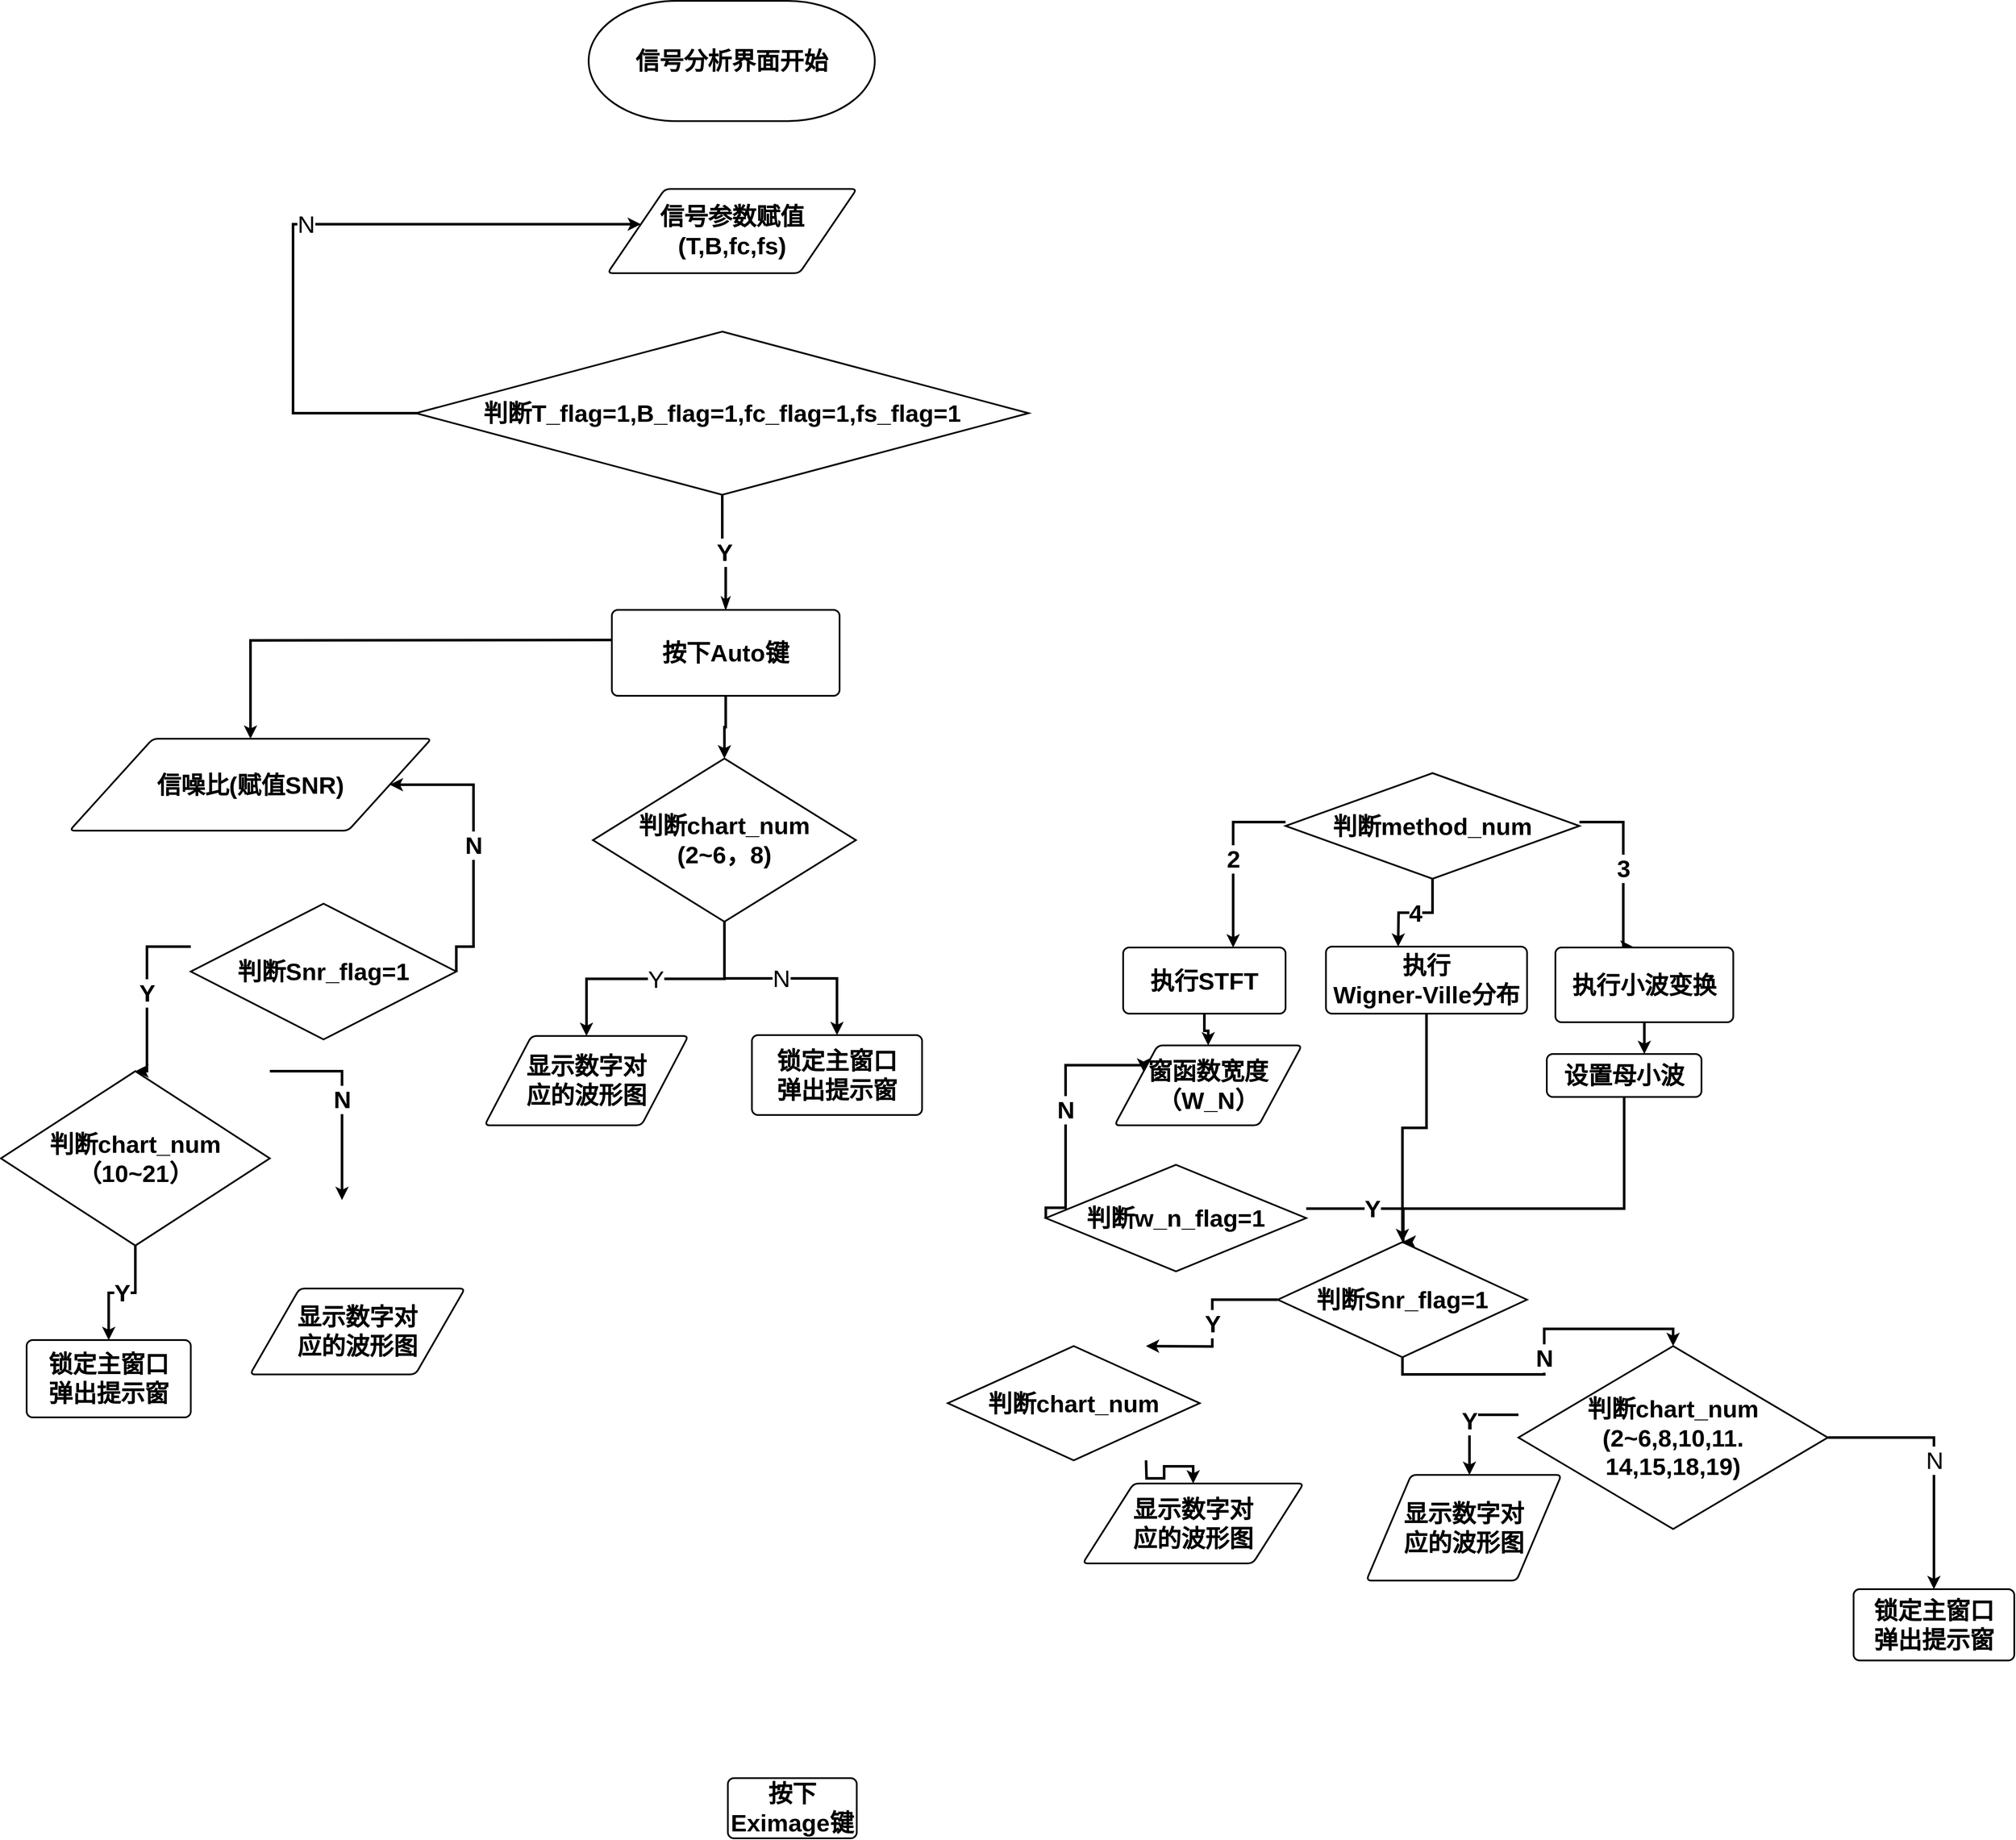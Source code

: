 <mxfile version="18.0.4" type="github">
  <diagram id="iDR_Ga6na6gWAw6zO_-4" name="Page-1">
    <mxGraphModel dx="3422" dy="2517" grid="1" gridSize="10" guides="1" tooltips="1" connect="1" arrows="1" fold="1" page="1" pageScale="1" pageWidth="827" pageHeight="1169" math="0" shadow="0">
      <root>
        <mxCell id="0" />
        <mxCell id="1" parent="0" />
        <mxCell id="sKdbtBF5FKqXyuFzoLiL-12" value="信号分析界面开始" style="strokeWidth=2;html=1;shape=mxgraph.flowchart.terminator;whiteSpace=wrap;fontSize=28;fontStyle=1" parent="1" vertex="1">
          <mxGeometry x="304" y="-299" width="333" height="140" as="geometry" />
        </mxCell>
        <mxCell id="sKdbtBF5FKqXyuFzoLiL-13" value="信号参数赋值 (T,B,fc,fs)" style="shape=parallelogram;html=1;strokeWidth=2;perimeter=parallelogramPerimeter;whiteSpace=wrap;rounded=1;arcSize=12;size=0.23;fontSize=28;fontStyle=1" parent="1" vertex="1">
          <mxGeometry x="326" y="-80" width="290" height="98" as="geometry" />
        </mxCell>
        <mxCell id="sKdbtBF5FKqXyuFzoLiL-75" value="Y" style="edgeStyle=orthogonalEdgeStyle;rounded=0;jumpSize=6;orthogonalLoop=1;jettySize=auto;html=1;labelBackgroundColor=default;fontSize=28;endArrow=classicThin;endFill=0;strokeColor=default;strokeWidth=3;fontStyle=1" parent="1" source="sKdbtBF5FKqXyuFzoLiL-14" target="sKdbtBF5FKqXyuFzoLiL-74" edge="1">
          <mxGeometry relative="1" as="geometry" />
        </mxCell>
        <mxCell id="zoICoRGIBS50A1K_tyUO-90" value="N" style="edgeStyle=orthogonalEdgeStyle;rounded=0;orthogonalLoop=1;jettySize=auto;html=1;fontSize=28;strokeWidth=3;" edge="1" parent="1" target="sKdbtBF5FKqXyuFzoLiL-13">
          <mxGeometry relative="1" as="geometry">
            <mxPoint x="362.795" y="-39" as="targetPoint" />
            <mxPoint x="116" y="181" as="sourcePoint" />
            <Array as="points">
              <mxPoint x="-40" y="181" />
              <mxPoint x="-40" y="-39" />
            </Array>
          </mxGeometry>
        </mxCell>
        <mxCell id="sKdbtBF5FKqXyuFzoLiL-14" value="判断T_flag=1,B_flag=1,fc_flag=1,fs_flag=1" style="strokeWidth=2;html=1;shape=mxgraph.flowchart.decision;whiteSpace=wrap;fontSize=28;fontStyle=1" parent="1" vertex="1">
          <mxGeometry x="103" y="86" width="713" height="190" as="geometry" />
        </mxCell>
        <mxCell id="zoICoRGIBS50A1K_tyUO-7" value="2" style="edgeStyle=orthogonalEdgeStyle;rounded=0;orthogonalLoop=1;jettySize=auto;html=1;fontSize=28;fontStyle=1;strokeWidth=3;" edge="1" parent="1" source="sKdbtBF5FKqXyuFzoLiL-67">
          <mxGeometry relative="1" as="geometry">
            <mxPoint x="1054" y="803" as="targetPoint" />
            <Array as="points">
              <mxPoint x="1054" y="657" />
            </Array>
          </mxGeometry>
        </mxCell>
        <mxCell id="zoICoRGIBS50A1K_tyUO-8" value="4" style="edgeStyle=orthogonalEdgeStyle;rounded=0;orthogonalLoop=1;jettySize=auto;html=1;fontSize=28;fontStyle=1;strokeWidth=3;" edge="1" parent="1" source="sKdbtBF5FKqXyuFzoLiL-67">
          <mxGeometry relative="1" as="geometry">
            <mxPoint x="1246" y="802" as="targetPoint" />
          </mxGeometry>
        </mxCell>
        <mxCell id="zoICoRGIBS50A1K_tyUO-9" value="3" style="edgeStyle=orthogonalEdgeStyle;rounded=0;orthogonalLoop=1;jettySize=auto;html=1;entryX=0.44;entryY=-0.006;entryDx=0;entryDy=0;entryPerimeter=0;fontSize=28;fontStyle=1;strokeWidth=3;" edge="1" parent="1" source="sKdbtBF5FKqXyuFzoLiL-67" target="zoICoRGIBS50A1K_tyUO-6">
          <mxGeometry relative="1" as="geometry">
            <Array as="points">
              <mxPoint x="1508" y="657" />
            </Array>
          </mxGeometry>
        </mxCell>
        <mxCell id="sKdbtBF5FKqXyuFzoLiL-67" value="判断method_num" style="strokeWidth=2;html=1;shape=mxgraph.flowchart.decision;whiteSpace=wrap;fontSize=28;fontStyle=1" parent="1" vertex="1">
          <mxGeometry x="1115" y="600" width="342" height="123" as="geometry" />
        </mxCell>
        <mxCell id="zoICoRGIBS50A1K_tyUO-3" style="edgeStyle=orthogonalEdgeStyle;rounded=0;orthogonalLoop=1;jettySize=auto;html=1;entryX=0.5;entryY=0;entryDx=0;entryDy=0;entryPerimeter=0;fontSize=28;fontStyle=1;strokeWidth=3;" edge="1" parent="1" source="sKdbtBF5FKqXyuFzoLiL-74" target="zoICoRGIBS50A1K_tyUO-2">
          <mxGeometry relative="1" as="geometry" />
        </mxCell>
        <mxCell id="zoICoRGIBS50A1K_tyUO-16" style="edgeStyle=orthogonalEdgeStyle;rounded=0;orthogonalLoop=1;jettySize=auto;html=1;fontSize=28;fontStyle=1;strokeWidth=3;" edge="1" parent="1" target="zoICoRGIBS50A1K_tyUO-15">
          <mxGeometry relative="1" as="geometry">
            <mxPoint x="346" y="445" as="sourcePoint" />
          </mxGeometry>
        </mxCell>
        <mxCell id="sKdbtBF5FKqXyuFzoLiL-74" value="按下Auto键" style="rounded=1;whiteSpace=wrap;html=1;absoluteArcSize=1;arcSize=14;strokeWidth=2;fontSize=28;fontStyle=1" parent="1" vertex="1">
          <mxGeometry x="331" y="410" width="265" height="100" as="geometry" />
        </mxCell>
        <mxCell id="zoICoRGIBS50A1K_tyUO-91" value="Y" style="edgeStyle=orthogonalEdgeStyle;rounded=0;orthogonalLoop=1;jettySize=auto;html=1;entryX=0.5;entryY=0;entryDx=0;entryDy=0;fontSize=28;strokeWidth=3;" edge="1" parent="1" source="zoICoRGIBS50A1K_tyUO-2" target="zoICoRGIBS50A1K_tyUO-83">
          <mxGeometry relative="1" as="geometry" />
        </mxCell>
        <mxCell id="zoICoRGIBS50A1K_tyUO-92" value="N" style="edgeStyle=orthogonalEdgeStyle;rounded=0;orthogonalLoop=1;jettySize=auto;html=1;entryX=0.5;entryY=0;entryDx=0;entryDy=0;fontSize=28;strokeWidth=3;" edge="1" parent="1" source="zoICoRGIBS50A1K_tyUO-2" target="zoICoRGIBS50A1K_tyUO-13">
          <mxGeometry relative="1" as="geometry" />
        </mxCell>
        <mxCell id="zoICoRGIBS50A1K_tyUO-2" value="判断chart_num&lt;br&gt;(2~6，8)" style="strokeWidth=2;html=1;shape=mxgraph.flowchart.decision;whiteSpace=wrap;fontSize=28;fontStyle=1" vertex="1" parent="1">
          <mxGeometry x="309" y="583" width="306" height="190" as="geometry" />
        </mxCell>
        <mxCell id="zoICoRGIBS50A1K_tyUO-54" style="edgeStyle=orthogonalEdgeStyle;rounded=0;orthogonalLoop=1;jettySize=auto;html=1;entryX=0.5;entryY=0;entryDx=0;entryDy=0;fontSize=28;fontStyle=1;strokeWidth=3;" edge="1" parent="1" source="zoICoRGIBS50A1K_tyUO-4" target="zoICoRGIBS50A1K_tyUO-38">
          <mxGeometry relative="1" as="geometry" />
        </mxCell>
        <mxCell id="zoICoRGIBS50A1K_tyUO-4" value="执行STFT" style="rounded=1;whiteSpace=wrap;html=1;absoluteArcSize=1;arcSize=14;strokeWidth=2;fontSize=28;fontStyle=1" vertex="1" parent="1">
          <mxGeometry x="926" y="803" width="189" height="77" as="geometry" />
        </mxCell>
        <mxCell id="zoICoRGIBS50A1K_tyUO-56" style="edgeStyle=orthogonalEdgeStyle;rounded=0;orthogonalLoop=1;jettySize=auto;html=1;entryX=0.5;entryY=0;entryDx=0;entryDy=0;entryPerimeter=0;fontSize=28;fontStyle=1;strokeWidth=3;" edge="1" parent="1" source="zoICoRGIBS50A1K_tyUO-5" target="zoICoRGIBS50A1K_tyUO-45">
          <mxGeometry relative="1" as="geometry" />
        </mxCell>
        <mxCell id="zoICoRGIBS50A1K_tyUO-5" value="执行&lt;br&gt;Wigner-Ville分布" style="rounded=1;whiteSpace=wrap;html=1;absoluteArcSize=1;arcSize=14;strokeWidth=2;fontSize=28;fontStyle=1" vertex="1" parent="1">
          <mxGeometry x="1162" y="802" width="234" height="78" as="geometry" />
        </mxCell>
        <mxCell id="zoICoRGIBS50A1K_tyUO-58" style="edgeStyle=orthogonalEdgeStyle;rounded=0;orthogonalLoop=1;jettySize=auto;html=1;fontSize=28;fontStyle=1;strokeWidth=3;" edge="1" parent="1" source="zoICoRGIBS50A1K_tyUO-6" target="zoICoRGIBS50A1K_tyUO-52">
          <mxGeometry relative="1" as="geometry">
            <Array as="points">
              <mxPoint x="1509" y="867" />
              <mxPoint x="1509" y="867" />
            </Array>
          </mxGeometry>
        </mxCell>
        <mxCell id="zoICoRGIBS50A1K_tyUO-6" value="执行小波变换" style="rounded=1;whiteSpace=wrap;html=1;absoluteArcSize=1;arcSize=14;strokeWidth=2;fontSize=28;fontStyle=1" vertex="1" parent="1">
          <mxGeometry x="1429" y="803" width="207" height="87" as="geometry" />
        </mxCell>
        <mxCell id="zoICoRGIBS50A1K_tyUO-13" value="锁定主窗口&lt;br&gt;弹出提示窗" style="rounded=1;whiteSpace=wrap;html=1;absoluteArcSize=1;arcSize=14;strokeWidth=2;fontSize=28;fontStyle=1" vertex="1" parent="1">
          <mxGeometry x="494" y="905" width="198" height="93" as="geometry" />
        </mxCell>
        <mxCell id="zoICoRGIBS50A1K_tyUO-15" value="信噪比(赋值SNR)" style="shape=parallelogram;html=1;strokeWidth=2;perimeter=parallelogramPerimeter;whiteSpace=wrap;rounded=1;arcSize=12;size=0.23;fontSize=28;fontStyle=1" vertex="1" parent="1">
          <mxGeometry x="-300" y="560" width="421" height="107" as="geometry" />
        </mxCell>
        <mxCell id="zoICoRGIBS50A1K_tyUO-22" value="N" style="edgeStyle=orthogonalEdgeStyle;rounded=0;orthogonalLoop=1;jettySize=auto;html=1;entryX=1;entryY=0.5;entryDx=0;entryDy=0;exitX=1;exitY=0.5;exitDx=0;exitDy=0;exitPerimeter=0;fontSize=28;fontStyle=1;strokeWidth=3;" edge="1" parent="1" source="zoICoRGIBS50A1K_tyUO-17" target="zoICoRGIBS50A1K_tyUO-15">
          <mxGeometry relative="1" as="geometry">
            <Array as="points">
              <mxPoint x="170" y="802" />
              <mxPoint x="170" y="614" />
            </Array>
          </mxGeometry>
        </mxCell>
        <mxCell id="zoICoRGIBS50A1K_tyUO-27" value="Y" style="edgeStyle=orthogonalEdgeStyle;rounded=0;orthogonalLoop=1;jettySize=auto;html=1;entryX=0.5;entryY=0;entryDx=0;entryDy=0;entryPerimeter=0;fontSize=28;fontStyle=1;strokeWidth=3;" edge="1" parent="1" source="zoICoRGIBS50A1K_tyUO-17" target="zoICoRGIBS50A1K_tyUO-25">
          <mxGeometry relative="1" as="geometry">
            <Array as="points">
              <mxPoint x="-210" y="802" />
            </Array>
          </mxGeometry>
        </mxCell>
        <mxCell id="zoICoRGIBS50A1K_tyUO-17" value="判断Snr_flag=1" style="strokeWidth=2;html=1;shape=mxgraph.flowchart.decision;whiteSpace=wrap;fontSize=28;fontStyle=1" vertex="1" parent="1">
          <mxGeometry x="-159" y="752" width="309" height="158" as="geometry" />
        </mxCell>
        <mxCell id="zoICoRGIBS50A1K_tyUO-28" value="N" style="edgeStyle=orthogonalEdgeStyle;rounded=0;orthogonalLoop=1;jettySize=auto;html=1;fontSize=28;fontStyle=1;strokeWidth=3;" edge="1" parent="1" source="zoICoRGIBS50A1K_tyUO-25">
          <mxGeometry relative="1" as="geometry">
            <mxPoint x="17" y="1097" as="targetPoint" />
            <Array as="points">
              <mxPoint x="17" y="947" />
            </Array>
          </mxGeometry>
        </mxCell>
        <mxCell id="zoICoRGIBS50A1K_tyUO-30" value="Y" style="edgeStyle=orthogonalEdgeStyle;rounded=0;orthogonalLoop=1;jettySize=auto;html=1;fontSize=28;fontStyle=1;strokeWidth=3;" edge="1" parent="1" source="zoICoRGIBS50A1K_tyUO-25" target="zoICoRGIBS50A1K_tyUO-29">
          <mxGeometry relative="1" as="geometry" />
        </mxCell>
        <mxCell id="zoICoRGIBS50A1K_tyUO-25" value="判断chart_num（10~21）" style="strokeWidth=2;html=1;shape=mxgraph.flowchart.decision;whiteSpace=wrap;fontSize=28;fontStyle=1" vertex="1" parent="1">
          <mxGeometry x="-380" y="947" width="313" height="203" as="geometry" />
        </mxCell>
        <mxCell id="zoICoRGIBS50A1K_tyUO-29" value="锁定主窗口&lt;br&gt;弹出提示窗" style="rounded=1;whiteSpace=wrap;html=1;absoluteArcSize=1;arcSize=14;strokeWidth=2;fontSize=28;fontStyle=1" vertex="1" parent="1">
          <mxGeometry x="-350" y="1260" width="191" height="90" as="geometry" />
        </mxCell>
        <mxCell id="zoICoRGIBS50A1K_tyUO-72" style="edgeStyle=orthogonalEdgeStyle;rounded=0;orthogonalLoop=1;jettySize=auto;html=1;entryX=0.5;entryY=0;entryDx=0;entryDy=0;fontSize=28;fontStyle=1;strokeWidth=3;" edge="1" parent="1" target="zoICoRGIBS50A1K_tyUO-84">
          <mxGeometry relative="1" as="geometry">
            <mxPoint x="952.667" y="1400" as="sourcePoint" />
            <mxPoint x="999" y="1437" as="targetPoint" />
          </mxGeometry>
        </mxCell>
        <mxCell id="zoICoRGIBS50A1K_tyUO-31" value="判断chart_num" style="strokeWidth=2;html=1;shape=mxgraph.flowchart.decision;whiteSpace=wrap;fontSize=28;fontStyle=1" vertex="1" parent="1">
          <mxGeometry x="722" y="1267" width="293" height="133" as="geometry" />
        </mxCell>
        <mxCell id="zoICoRGIBS50A1K_tyUO-38" value="窗函数宽度（W_N）" style="shape=parallelogram;html=1;strokeWidth=2;perimeter=parallelogramPerimeter;whiteSpace=wrap;rounded=1;arcSize=12;size=0.23;fontSize=28;fontStyle=1" vertex="1" parent="1">
          <mxGeometry x="916" y="917" width="218" height="93" as="geometry" />
        </mxCell>
        <mxCell id="zoICoRGIBS50A1K_tyUO-49" value="N" style="edgeStyle=orthogonalEdgeStyle;rounded=0;orthogonalLoop=1;jettySize=auto;html=1;entryX=0;entryY=0.25;entryDx=0;entryDy=0;exitX=0;exitY=0.5;exitDx=0;exitDy=0;exitPerimeter=0;fontSize=28;fontStyle=1;strokeWidth=3;" edge="1" parent="1" source="zoICoRGIBS50A1K_tyUO-41" target="zoICoRGIBS50A1K_tyUO-38">
          <mxGeometry relative="1" as="geometry">
            <Array as="points">
              <mxPoint x="859" y="1106" />
              <mxPoint x="859" y="940" />
            </Array>
          </mxGeometry>
        </mxCell>
        <mxCell id="zoICoRGIBS50A1K_tyUO-55" value="Y" style="edgeStyle=orthogonalEdgeStyle;rounded=0;orthogonalLoop=1;jettySize=auto;html=1;entryX=0.5;entryY=0;entryDx=0;entryDy=0;entryPerimeter=0;fontSize=28;fontStyle=1;strokeWidth=3;" edge="1" parent="1" source="zoICoRGIBS50A1K_tyUO-41" target="zoICoRGIBS50A1K_tyUO-45">
          <mxGeometry relative="1" as="geometry">
            <Array as="points">
              <mxPoint x="1252" y="1107" />
            </Array>
          </mxGeometry>
        </mxCell>
        <mxCell id="zoICoRGIBS50A1K_tyUO-41" value="判断w_n_flag=1" style="strokeWidth=2;html=1;shape=mxgraph.flowchart.decision;whiteSpace=wrap;fontSize=28;fontStyle=1" vertex="1" parent="1">
          <mxGeometry x="836" y="1056" width="303" height="124" as="geometry" />
        </mxCell>
        <mxCell id="zoICoRGIBS50A1K_tyUO-69" value="Y" style="edgeStyle=orthogonalEdgeStyle;rounded=0;orthogonalLoop=1;jettySize=auto;html=1;entryX=0.5;entryY=0;entryDx=0;entryDy=0;entryPerimeter=0;fontSize=28;fontStyle=1;strokeWidth=3;" edge="1" parent="1" source="zoICoRGIBS50A1K_tyUO-45">
          <mxGeometry relative="1" as="geometry">
            <mxPoint x="952.5" y="1267" as="targetPoint" />
          </mxGeometry>
        </mxCell>
        <mxCell id="zoICoRGIBS50A1K_tyUO-70" value="N" style="edgeStyle=orthogonalEdgeStyle;rounded=0;orthogonalLoop=1;jettySize=auto;html=1;entryX=0.5;entryY=0;entryDx=0;entryDy=0;entryPerimeter=0;fontSize=28;fontStyle=1;strokeWidth=3;" edge="1" parent="1" source="zoICoRGIBS50A1K_tyUO-45" target="zoICoRGIBS50A1K_tyUO-68">
          <mxGeometry relative="1" as="geometry" />
        </mxCell>
        <mxCell id="zoICoRGIBS50A1K_tyUO-45" value="判断Snr_flag=1" style="strokeWidth=2;html=1;shape=mxgraph.flowchart.decision;whiteSpace=wrap;fontSize=28;fontStyle=1" vertex="1" parent="1">
          <mxGeometry x="1106" y="1146" width="290" height="134" as="geometry" />
        </mxCell>
        <mxCell id="zoICoRGIBS50A1K_tyUO-59" style="edgeStyle=orthogonalEdgeStyle;rounded=0;orthogonalLoop=1;jettySize=auto;html=1;entryX=0.5;entryY=0;entryDx=0;entryDy=0;entryPerimeter=0;fontSize=28;fontStyle=1;strokeWidth=3;" edge="1" parent="1" source="zoICoRGIBS50A1K_tyUO-52" target="zoICoRGIBS50A1K_tyUO-45">
          <mxGeometry relative="1" as="geometry">
            <Array as="points">
              <mxPoint x="1509" y="1107" />
              <mxPoint x="1252" y="1107" />
            </Array>
          </mxGeometry>
        </mxCell>
        <mxCell id="zoICoRGIBS50A1K_tyUO-52" value="设置母小波" style="rounded=1;whiteSpace=wrap;html=1;absoluteArcSize=1;arcSize=14;strokeWidth=2;fontSize=28;fontStyle=1" vertex="1" parent="1">
          <mxGeometry x="1419" y="927" width="180" height="50" as="geometry" />
        </mxCell>
        <mxCell id="zoICoRGIBS50A1K_tyUO-87" value="Y" style="edgeStyle=orthogonalEdgeStyle;rounded=0;orthogonalLoop=1;jettySize=auto;html=1;fontSize=28;fontStyle=1;strokeWidth=3;" edge="1" parent="1" source="zoICoRGIBS50A1K_tyUO-68" target="zoICoRGIBS50A1K_tyUO-85">
          <mxGeometry relative="1" as="geometry">
            <Array as="points">
              <mxPoint x="1329" y="1347" />
            </Array>
          </mxGeometry>
        </mxCell>
        <mxCell id="zoICoRGIBS50A1K_tyUO-93" value="N" style="edgeStyle=orthogonalEdgeStyle;rounded=0;orthogonalLoop=1;jettySize=auto;html=1;fontSize=28;strokeWidth=3;" edge="1" parent="1" source="zoICoRGIBS50A1K_tyUO-68" target="zoICoRGIBS50A1K_tyUO-76">
          <mxGeometry relative="1" as="geometry" />
        </mxCell>
        <mxCell id="zoICoRGIBS50A1K_tyUO-68" value="判断chart_num&lt;br style=&quot;font-size: 28px;&quot;&gt;(2~6,8,10,11.&lt;br style=&quot;font-size: 28px;&quot;&gt;14,15,18,19)" style="strokeWidth=2;html=1;shape=mxgraph.flowchart.decision;whiteSpace=wrap;fontSize=28;fontStyle=1" vertex="1" parent="1">
          <mxGeometry x="1386" y="1267" width="360" height="213" as="geometry" />
        </mxCell>
        <mxCell id="zoICoRGIBS50A1K_tyUO-76" value="锁定主窗口&lt;br&gt;弹出提示窗" style="rounded=1;whiteSpace=wrap;html=1;absoluteArcSize=1;arcSize=14;strokeWidth=2;fontSize=28;fontStyle=1" vertex="1" parent="1">
          <mxGeometry x="1776" y="1550" width="187" height="83" as="geometry" />
        </mxCell>
        <mxCell id="zoICoRGIBS50A1K_tyUO-79" value="按下Eximage键" style="rounded=1;whiteSpace=wrap;html=1;absoluteArcSize=1;arcSize=14;strokeWidth=2;fontSize=28;fontStyle=1" vertex="1" parent="1">
          <mxGeometry x="466" y="1770" width="150" height="70" as="geometry" />
        </mxCell>
        <mxCell id="zoICoRGIBS50A1K_tyUO-83" value="显示数字对&lt;br&gt;应的波形图" style="shape=parallelogram;html=1;strokeWidth=2;perimeter=parallelogramPerimeter;whiteSpace=wrap;rounded=1;arcSize=12;size=0.23;fontSize=28;fontStyle=1" vertex="1" parent="1">
          <mxGeometry x="183" y="906" width="237" height="104" as="geometry" />
        </mxCell>
        <mxCell id="zoICoRGIBS50A1K_tyUO-84" value="显示数字对&lt;br&gt;应的波形图" style="shape=parallelogram;html=1;strokeWidth=2;perimeter=parallelogramPerimeter;whiteSpace=wrap;rounded=1;arcSize=12;size=0.23;fontSize=28;fontStyle=1" vertex="1" parent="1">
          <mxGeometry x="879" y="1427" width="257" height="93" as="geometry" />
        </mxCell>
        <mxCell id="zoICoRGIBS50A1K_tyUO-85" value="显示数字对&lt;br&gt;应的波形图" style="shape=parallelogram;html=1;strokeWidth=2;perimeter=parallelogramPerimeter;whiteSpace=wrap;rounded=1;arcSize=12;size=0.23;fontSize=28;fontStyle=1" vertex="1" parent="1">
          <mxGeometry x="1209" y="1417" width="227" height="123" as="geometry" />
        </mxCell>
        <mxCell id="zoICoRGIBS50A1K_tyUO-86" value="显示数字对&lt;br&gt;应的波形图" style="shape=parallelogram;html=1;strokeWidth=2;perimeter=parallelogramPerimeter;whiteSpace=wrap;rounded=1;arcSize=12;size=0.23;fontSize=28;fontStyle=1" vertex="1" parent="1">
          <mxGeometry x="-90" y="1200" width="250" height="100" as="geometry" />
        </mxCell>
      </root>
    </mxGraphModel>
  </diagram>
</mxfile>
